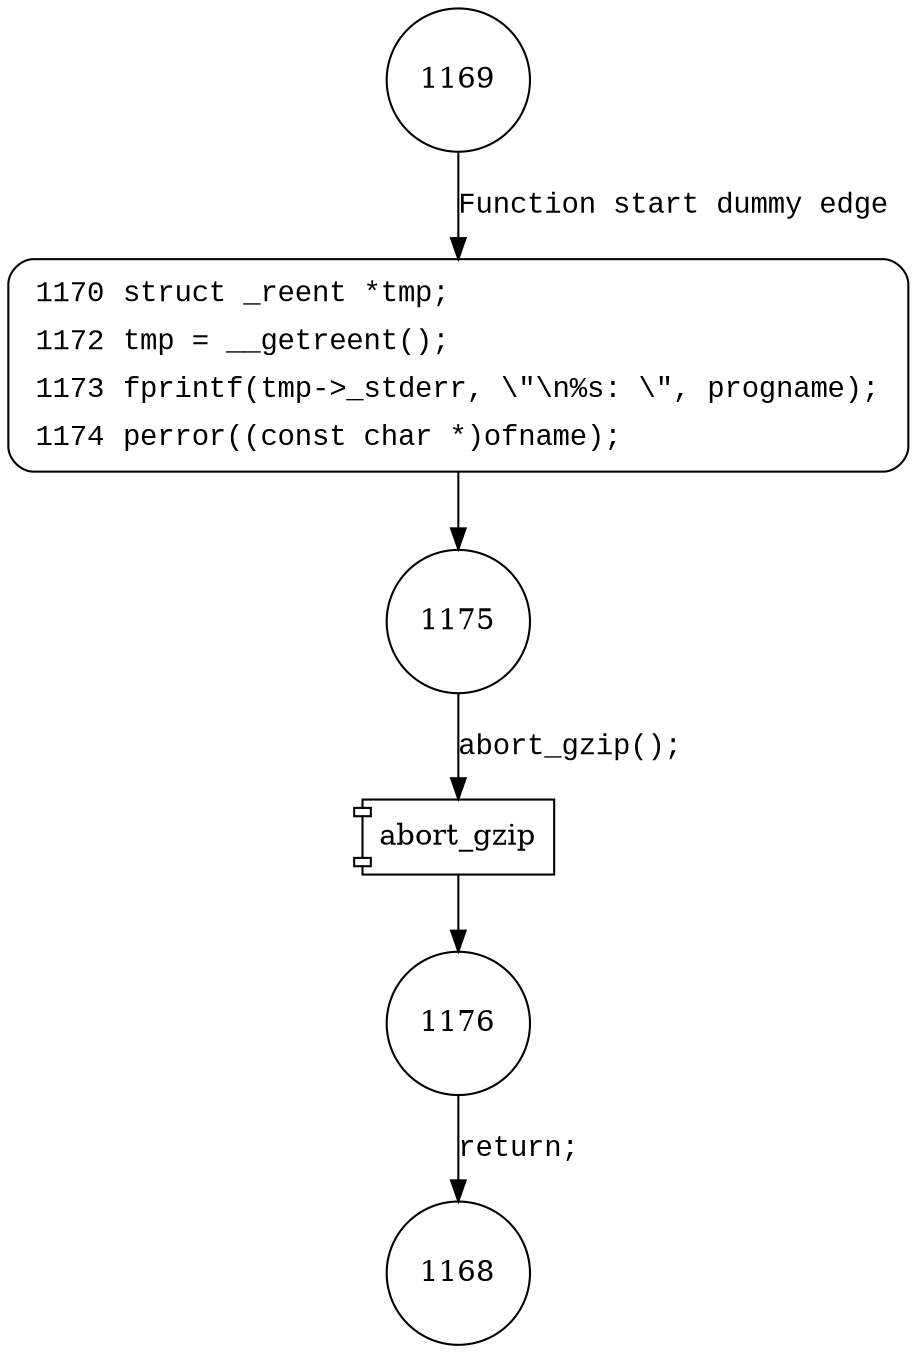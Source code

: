 digraph write_error {
1169 [shape="circle"]
1170 [shape="circle"]
1175 [shape="circle"]
1176 [shape="circle"]
1168 [shape="circle"]
1170 [style="filled,bold" penwidth="1" fillcolor="white" fontname="Courier New" shape="Mrecord" label=<<table border="0" cellborder="0" cellpadding="3" bgcolor="white"><tr><td align="right">1170</td><td align="left">struct _reent *tmp;</td></tr><tr><td align="right">1172</td><td align="left">tmp = __getreent();</td></tr><tr><td align="right">1173</td><td align="left">fprintf(tmp-&gt;_stderr, \"\n%s: \", progname);</td></tr><tr><td align="right">1174</td><td align="left">perror((const char *)ofname);</td></tr></table>>]
1170 -> 1175[label=""]
1169 -> 1170 [label="Function start dummy edge" fontname="Courier New"]
100163 [shape="component" label="abort_gzip"]
1175 -> 100163 [label="abort_gzip();" fontname="Courier New"]
100163 -> 1176 [label="" fontname="Courier New"]
1176 -> 1168 [label="return;" fontname="Courier New"]
}